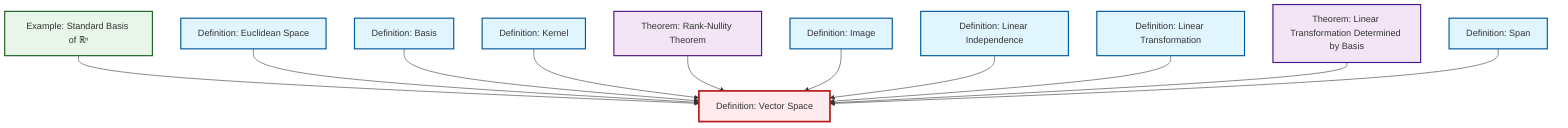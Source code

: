 graph TD
    classDef definition fill:#e1f5fe,stroke:#01579b,stroke-width:2px
    classDef theorem fill:#f3e5f5,stroke:#4a148c,stroke-width:2px
    classDef axiom fill:#fff3e0,stroke:#e65100,stroke-width:2px
    classDef example fill:#e8f5e9,stroke:#1b5e20,stroke-width:2px
    classDef current fill:#ffebee,stroke:#b71c1c,stroke-width:3px
    def-linear-independence["Definition: Linear Independence"]:::definition
    thm-linear-transformation-basis["Theorem: Linear Transformation Determined by Basis"]:::theorem
    def-basis["Definition: Basis"]:::definition
    def-image["Definition: Image"]:::definition
    def-span["Definition: Span"]:::definition
    thm-rank-nullity["Theorem: Rank-Nullity Theorem"]:::theorem
    ex-standard-basis-rn["Example: Standard Basis of ℝⁿ"]:::example
    def-kernel["Definition: Kernel"]:::definition
    def-vector-space["Definition: Vector Space"]:::definition
    def-linear-transformation["Definition: Linear Transformation"]:::definition
    def-euclidean-space["Definition: Euclidean Space"]:::definition
    ex-standard-basis-rn --> def-vector-space
    def-euclidean-space --> def-vector-space
    def-basis --> def-vector-space
    def-kernel --> def-vector-space
    thm-rank-nullity --> def-vector-space
    def-image --> def-vector-space
    def-linear-independence --> def-vector-space
    def-linear-transformation --> def-vector-space
    thm-linear-transformation-basis --> def-vector-space
    def-span --> def-vector-space
    class def-vector-space current
